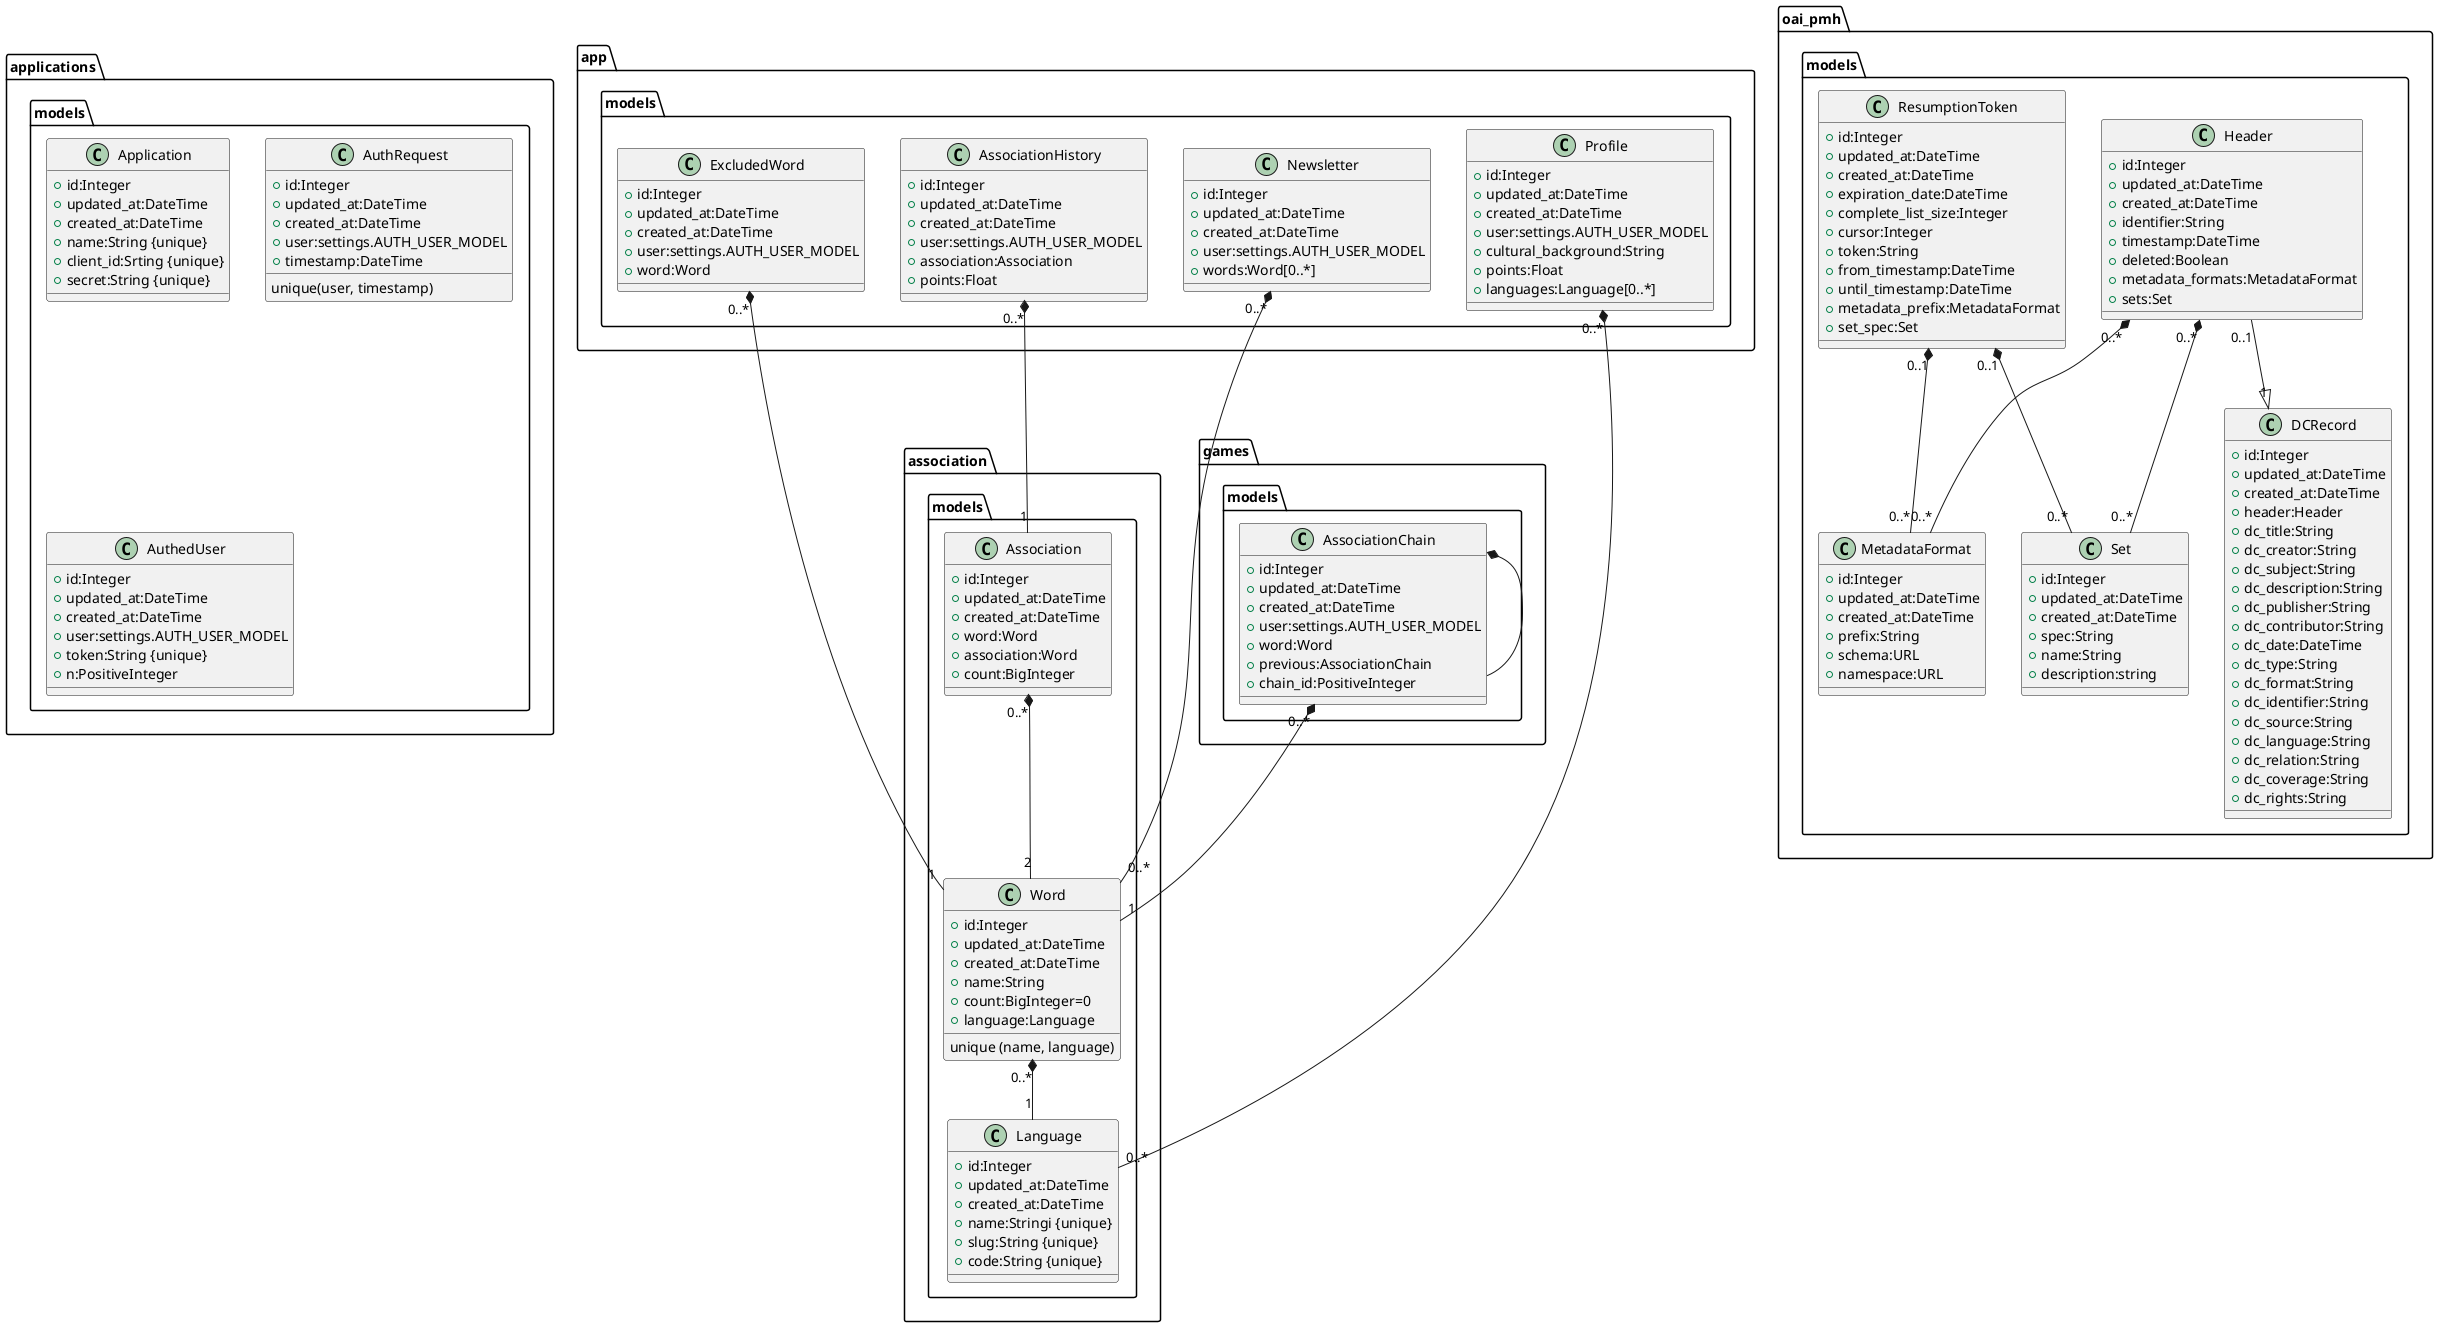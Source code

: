 @startuml
skinparam backgroundcolor transparent

class association.models.Language {
    +id:Integer
    +updated_at:DateTime
    +created_at:DateTime
    +name:Stringi {unique}
    +slug:String {unique}
    +code:String {unique}
}

class association.models.Word {
    +id:Integer
    +updated_at:DateTime
    +created_at:DateTime
    +name:String
    +count:BigInteger=0
    +language:Language
    unique (name, language)
}

class association.models.Association {
    +id:Integer
    +updated_at:DateTime
    +created_at:DateTime
    +word:Word
    +association:Word
    +count:BigInteger
}

class app.models.Profile {
    +id:Integer
    +updated_at:DateTime
    +created_at:DateTime
    +user:settings.AUTH_USER_MODEL
    +cultural_background:String
    +points:Float
    +languages:Language[0..*]
}

class app.models.ExcludedWord {
    +id:Integer
    +updated_at:DateTime
    +created_at:DateTime
    +user:settings.AUTH_USER_MODEL
    +word:Word
}

class app.models.AssociationHistory {
    +id:Integer
    +updated_at:DateTime
    +created_at:DateTime
    +user:settings.AUTH_USER_MODEL
    +association:Association
    +points:Float
}

class app.models.Newsletter {
    +id:Integer
    +updated_at:DateTime
    +created_at:DateTime
    +user:settings.AUTH_USER_MODEL
    +words:Word[0..*]
}

class games.models.AssociationChain {
    +id:Integer
    +updated_at:DateTime
    +created_at:DateTime
    +user:settings.AUTH_USER_MODEL
    +word:Word
    +previous:AssociationChain
    +chain_id:PositiveInteger
}

class oai_pmh.models.MetadataFormat {
    +id:Integer
    +updated_at:DateTime
    +created_at:DateTime
    +prefix:String
    +schema:URL
    +namespace:URL
}

class oai_pmh.models.Set {
    +id:Integer
    +updated_at:DateTime
    +created_at:DateTime
    +spec:String
    +name:String
    +description:string
}

class oai_pmh.models.Header {
    +id:Integer
    +updated_at:DateTime
    +created_at:DateTime
    +identifier:String
    +timestamp:DateTime
    +deleted:Boolean
    +metadata_formats:MetadataFormat
    +sets:Set
}

class oai_pmh.models.ResumptionToken {
    +id:Integer
    +updated_at:DateTime
    +created_at:DateTime
    +expiration_date:DateTime
    +complete_list_size:Integer
    +cursor:Integer
    +token:String
    +from_timestamp:DateTime
    +until_timestamp:DateTime
    +metadata_prefix:MetadataFormat
    +set_spec:Set
}

class oai_pmh.models.DCRecord {
    +id:Integer
    +updated_at:DateTime
    +created_at:DateTime
    +header:Header
    +dc_title:String
    +dc_creator:String
    +dc_subject:String
    +dc_description:String
    +dc_publisher:String
    +dc_contributor:String
    +dc_date:DateTime
    +dc_type:String
    +dc_format:String
    +dc_identifier:String
    +dc_source:String
    +dc_language:String
    +dc_relation:String
    +dc_coverage:String
    +dc_rights:String
}

class applications.models.Application {
    +id:Integer
    +updated_at:DateTime
    +created_at:DateTime
    +name:String {unique}
    +client_id:Srting {unique}
    +secret:String {unique}
}

class applications.models.AuthRequest {
    +id:Integer
    +updated_at:DateTime
    +created_at:DateTime
    +user:settings.AUTH_USER_MODEL
    +timestamp:DateTime
    unique(user, timestamp)
}

class applications.models.AuthedUser {
    +id:Integer
    +updated_at:DateTime
    +created_at:DateTime
    +user:settings.AUTH_USER_MODEL
    +token:String {unique}
    +n:PositiveInteger
}

app.models.AssociationHistory "0..*" *-- "1" association.models.Association
app.models.ExcludedWord "0..*" *-- "1" association.models.Word
app.models.Profile "0..*" *-- "0..*" association.models.Language
app.models.Newsletter "0..*" *-- "0..*" association.models.Word

association.models.Association "0..*" *-- "2" association.models.Word
association.models.Word "0..*" *-- "1" association.models.Language

games.models.AssociationChain "0..*" *-- "1" association.models.Word
games.models.AssociationChain *-- games.models.AssociationChain

oai_pmh.models.Header "0..*" *-- "0..*" oai_pmh.models.MetadataFormat
oai_pmh.models.Header "0..*" *-- "0..*" oai_pmh.models.Set
oai_pmh.models.ResumptionToken "0..1" *-- "0..*" oai_pmh.models.MetadataFormat
oai_pmh.models.ResumptionToken "0..1" *-- "0..*" oai_pmh.models.Set
oai_pmh.models.Header "0..1" --|> "1" oai_pmh.models.DCRecord

@enduml
